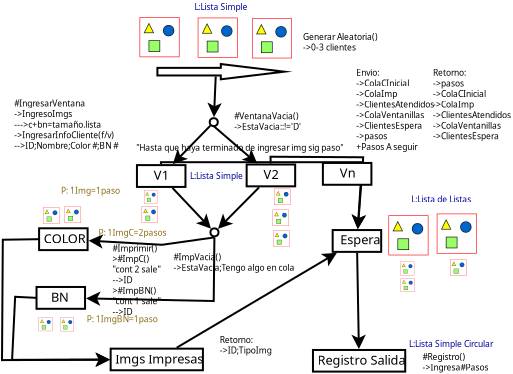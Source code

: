 <?xml version="1.0" encoding="UTF-8"?>
<dia:diagram xmlns:dia="http://www.lysator.liu.se/~alla/dia/">
  <dia:layer name="Fondo" visible="true" active="true">
    <dia:object type="Standard - Image" version="0" id="O0">
      <dia:attribute name="obj_pos">
        <dia:point val="2.736,3.791"/>
      </dia:attribute>
      <dia:attribute name="obj_bb">
        <dia:rectangle val="2.686,3.741;4.786,5.841"/>
      </dia:attribute>
      <dia:attribute name="elem_corner">
        <dia:point val="2.736,3.791"/>
      </dia:attribute>
      <dia:attribute name="elem_width">
        <dia:real val="2"/>
      </dia:attribute>
      <dia:attribute name="elem_height">
        <dia:real val="2"/>
      </dia:attribute>
      <dia:attribute name="draw_border">
        <dia:boolean val="false"/>
      </dia:attribute>
      <dia:attribute name="keep_aspect">
        <dia:boolean val="false"/>
      </dia:attribute>
      <dia:attribute name="file">
        <dia:string>#persona.png#</dia:string>
      </dia:attribute>
    </dia:object>
    <dia:group>
      <dia:object type="Standard - Box" version="0" id="O1">
        <dia:attribute name="obj_pos">
          <dia:point val="2.606,11.187"/>
        </dia:attribute>
        <dia:attribute name="obj_bb">
          <dia:rectangle val="2.556,11.137;5.083,12.328"/>
        </dia:attribute>
        <dia:attribute name="elem_corner">
          <dia:point val="2.606,11.187"/>
        </dia:attribute>
        <dia:attribute name="elem_width">
          <dia:real val="2.426"/>
        </dia:attribute>
        <dia:attribute name="elem_height">
          <dia:real val="1.091"/>
        </dia:attribute>
        <dia:attribute name="show_background">
          <dia:boolean val="true"/>
        </dia:attribute>
      </dia:object>
      <dia:object type="Standard - Text" version="1" id="O2">
        <dia:attribute name="obj_pos">
          <dia:point val="3.451,11.917"/>
        </dia:attribute>
        <dia:attribute name="obj_bb">
          <dia:rectangle val="3.451,11.277;4.184,12.049"/>
        </dia:attribute>
        <dia:attribute name="text">
          <dia:composite type="text">
            <dia:attribute name="string">
              <dia:string>#V1#</dia:string>
            </dia:attribute>
            <dia:attribute name="font">
              <dia:font family="sans" style="0" name="Helvetica"/>
            </dia:attribute>
            <dia:attribute name="height">
              <dia:real val="0.8"/>
            </dia:attribute>
            <dia:attribute name="pos">
              <dia:point val="3.451,11.917"/>
            </dia:attribute>
            <dia:attribute name="color">
              <dia:color val="#000000"/>
            </dia:attribute>
            <dia:attribute name="alignment">
              <dia:enum val="0"/>
            </dia:attribute>
          </dia:composite>
        </dia:attribute>
        <dia:attribute name="valign">
          <dia:enum val="3"/>
        </dia:attribute>
      </dia:object>
    </dia:group>
    <dia:group>
      <dia:object type="Standard - Box" version="0" id="O3">
        <dia:attribute name="obj_pos">
          <dia:point val="8.091,11.157"/>
        </dia:attribute>
        <dia:attribute name="obj_bb">
          <dia:rectangle val="8.041,11.107;10.567,12.297"/>
        </dia:attribute>
        <dia:attribute name="elem_corner">
          <dia:point val="8.091,11.157"/>
        </dia:attribute>
        <dia:attribute name="elem_width">
          <dia:real val="2.426"/>
        </dia:attribute>
        <dia:attribute name="elem_height">
          <dia:real val="1.091"/>
        </dia:attribute>
        <dia:attribute name="show_background">
          <dia:boolean val="true"/>
        </dia:attribute>
      </dia:object>
      <dia:object type="Standard - Text" version="1" id="O4">
        <dia:attribute name="obj_pos">
          <dia:point val="8.936,11.886"/>
        </dia:attribute>
        <dia:attribute name="obj_bb">
          <dia:rectangle val="8.936,11.246;9.669,12.019"/>
        </dia:attribute>
        <dia:attribute name="text">
          <dia:composite type="text">
            <dia:attribute name="string">
              <dia:string>#V2#</dia:string>
            </dia:attribute>
            <dia:attribute name="font">
              <dia:font family="sans" style="0" name="Helvetica"/>
            </dia:attribute>
            <dia:attribute name="height">
              <dia:real val="0.8"/>
            </dia:attribute>
            <dia:attribute name="pos">
              <dia:point val="8.936,11.886"/>
            </dia:attribute>
            <dia:attribute name="color">
              <dia:color val="#000000"/>
            </dia:attribute>
            <dia:attribute name="alignment">
              <dia:enum val="0"/>
            </dia:attribute>
          </dia:composite>
        </dia:attribute>
        <dia:attribute name="valign">
          <dia:enum val="3"/>
        </dia:attribute>
      </dia:object>
    </dia:group>
    <dia:object type="Geometric - Perfect Circle" version="1" id="O5">
      <dia:attribute name="obj_pos">
        <dia:point val="6.245,8.838"/>
      </dia:attribute>
      <dia:attribute name="obj_bb">
        <dia:rectangle val="6.195,8.788;6.697,9.29"/>
      </dia:attribute>
      <dia:attribute name="meta">
        <dia:composite type="dict"/>
      </dia:attribute>
      <dia:attribute name="elem_corner">
        <dia:point val="6.245,8.838"/>
      </dia:attribute>
      <dia:attribute name="elem_width">
        <dia:real val="0.402"/>
      </dia:attribute>
      <dia:attribute name="elem_height">
        <dia:real val="0.402"/>
      </dia:attribute>
      <dia:attribute name="line_width">
        <dia:real val="0.1"/>
      </dia:attribute>
      <dia:attribute name="line_colour">
        <dia:color val="#000000"/>
      </dia:attribute>
      <dia:attribute name="fill_colour">
        <dia:color val="#ffffff"/>
      </dia:attribute>
      <dia:attribute name="show_background">
        <dia:boolean val="true"/>
      </dia:attribute>
      <dia:attribute name="line_style">
        <dia:enum val="0"/>
        <dia:real val="1"/>
      </dia:attribute>
      <dia:attribute name="flip_horizontal">
        <dia:boolean val="false"/>
      </dia:attribute>
      <dia:attribute name="flip_vertical">
        <dia:boolean val="false"/>
      </dia:attribute>
      <dia:attribute name="subscale">
        <dia:real val="1"/>
      </dia:attribute>
    </dia:object>
    <dia:object type="Standard - Image" version="0" id="O6">
      <dia:attribute name="obj_pos">
        <dia:point val="5.646,3.813"/>
      </dia:attribute>
      <dia:attribute name="obj_bb">
        <dia:rectangle val="5.596,3.763;7.696,5.863"/>
      </dia:attribute>
      <dia:attribute name="elem_corner">
        <dia:point val="5.646,3.813"/>
      </dia:attribute>
      <dia:attribute name="elem_width">
        <dia:real val="2"/>
      </dia:attribute>
      <dia:attribute name="elem_height">
        <dia:real val="2"/>
      </dia:attribute>
      <dia:attribute name="draw_border">
        <dia:boolean val="false"/>
      </dia:attribute>
      <dia:attribute name="keep_aspect">
        <dia:boolean val="false"/>
      </dia:attribute>
      <dia:attribute name="file">
        <dia:string>#persona.png#</dia:string>
      </dia:attribute>
    </dia:object>
    <dia:object type="Standard - Image" version="0" id="O7">
      <dia:attribute name="obj_pos">
        <dia:point val="8.357,3.849"/>
      </dia:attribute>
      <dia:attribute name="obj_bb">
        <dia:rectangle val="8.307,3.799;10.407,5.899"/>
      </dia:attribute>
      <dia:attribute name="elem_corner">
        <dia:point val="8.357,3.849"/>
      </dia:attribute>
      <dia:attribute name="elem_width">
        <dia:real val="2"/>
      </dia:attribute>
      <dia:attribute name="elem_height">
        <dia:real val="2"/>
      </dia:attribute>
      <dia:attribute name="draw_border">
        <dia:boolean val="false"/>
      </dia:attribute>
      <dia:attribute name="keep_aspect">
        <dia:boolean val="false"/>
      </dia:attribute>
      <dia:attribute name="file">
        <dia:string>#persona.png#</dia:string>
      </dia:attribute>
    </dia:object>
    <dia:object type="Geometric - Right Arrow" version="1" id="O8">
      <dia:attribute name="obj_pos">
        <dia:point val="3.629,6.134"/>
      </dia:attribute>
      <dia:attribute name="obj_bb">
        <dia:rectangle val="3.579,6.077;10.385,6.953"/>
      </dia:attribute>
      <dia:attribute name="meta">
        <dia:composite type="dict"/>
      </dia:attribute>
      <dia:attribute name="elem_corner">
        <dia:point val="3.629,6.134"/>
      </dia:attribute>
      <dia:attribute name="elem_width">
        <dia:real val="6.339"/>
      </dia:attribute>
      <dia:attribute name="elem_height">
        <dia:real val="0.763"/>
      </dia:attribute>
      <dia:attribute name="line_width">
        <dia:real val="0.1"/>
      </dia:attribute>
      <dia:attribute name="line_colour">
        <dia:color val="#000000"/>
      </dia:attribute>
      <dia:attribute name="fill_colour">
        <dia:color val="#ffffff"/>
      </dia:attribute>
      <dia:attribute name="show_background">
        <dia:boolean val="true"/>
      </dia:attribute>
      <dia:attribute name="line_style">
        <dia:enum val="0"/>
        <dia:real val="1"/>
      </dia:attribute>
      <dia:attribute name="flip_horizontal">
        <dia:boolean val="false"/>
      </dia:attribute>
      <dia:attribute name="flip_vertical">
        <dia:boolean val="false"/>
      </dia:attribute>
      <dia:attribute name="subscale">
        <dia:real val="1"/>
      </dia:attribute>
    </dia:object>
    <dia:object type="Standard - Line" version="0" id="O9">
      <dia:attribute name="obj_pos">
        <dia:point val="6.544,6.754"/>
      </dia:attribute>
      <dia:attribute name="obj_bb">
        <dia:rectangle val="6.121,6.702;6.844,8.902"/>
      </dia:attribute>
      <dia:attribute name="conn_endpoints">
        <dia:point val="6.544,6.754"/>
        <dia:point val="6.457,8.79"/>
      </dia:attribute>
      <dia:attribute name="numcp">
        <dia:int val="1"/>
      </dia:attribute>
      <dia:attribute name="end_arrow">
        <dia:enum val="22"/>
      </dia:attribute>
      <dia:attribute name="end_arrow_length">
        <dia:real val="0.5"/>
      </dia:attribute>
      <dia:attribute name="end_arrow_width">
        <dia:real val="0.5"/>
      </dia:attribute>
      <dia:connections>
        <dia:connection handle="0" to="O8" connection="26"/>
        <dia:connection handle="1" to="O5" connection="8"/>
      </dia:connections>
    </dia:object>
    <dia:object type="Standard - Line" version="0" id="O10">
      <dia:attribute name="obj_pos">
        <dia:point val="6.271,9.219"/>
      </dia:attribute>
      <dia:attribute name="obj_bb">
        <dia:rectangle val="4.322,9.148;6.342,11.218"/>
      </dia:attribute>
      <dia:attribute name="conn_endpoints">
        <dia:point val="6.271,9.219"/>
        <dia:point val="4.4,11.138"/>
      </dia:attribute>
      <dia:attribute name="numcp">
        <dia:int val="1"/>
      </dia:attribute>
      <dia:attribute name="end_arrow">
        <dia:enum val="22"/>
      </dia:attribute>
      <dia:attribute name="end_arrow_length">
        <dia:real val="0.5"/>
      </dia:attribute>
      <dia:attribute name="end_arrow_width">
        <dia:real val="0.5"/>
      </dia:attribute>
      <dia:connections>
        <dia:connection handle="0" to="O5" connection="8"/>
        <dia:connection handle="1" to="O1" connection="8"/>
      </dia:connections>
    </dia:object>
    <dia:object type="Standard - Line" version="0" id="O11">
      <dia:attribute name="obj_pos">
        <dia:point val="6.446,9.24"/>
      </dia:attribute>
      <dia:attribute name="obj_bb">
        <dia:rectangle val="6.375,9.17;8.708,11.188"/>
      </dia:attribute>
      <dia:attribute name="conn_endpoints">
        <dia:point val="6.446,9.24"/>
        <dia:point val="8.623,11.116"/>
      </dia:attribute>
      <dia:attribute name="numcp">
        <dia:int val="1"/>
      </dia:attribute>
      <dia:attribute name="end_arrow">
        <dia:enum val="22"/>
      </dia:attribute>
      <dia:attribute name="end_arrow_length">
        <dia:real val="0.5"/>
      </dia:attribute>
      <dia:attribute name="end_arrow_width">
        <dia:real val="0.5"/>
      </dia:attribute>
      <dia:connections>
        <dia:connection handle="0" to="O5" connection="0"/>
        <dia:connection handle="1" to="O3" connection="8"/>
      </dia:connections>
    </dia:object>
    <dia:object type="Geometric - Perfect Circle" version="1" id="O12">
      <dia:attribute name="obj_pos">
        <dia:point val="6.281,14.349"/>
      </dia:attribute>
      <dia:attribute name="obj_bb">
        <dia:rectangle val="6.231,14.299;6.733,14.801"/>
      </dia:attribute>
      <dia:attribute name="meta">
        <dia:composite type="dict"/>
      </dia:attribute>
      <dia:attribute name="elem_corner">
        <dia:point val="6.281,14.349"/>
      </dia:attribute>
      <dia:attribute name="elem_width">
        <dia:real val="0.402"/>
      </dia:attribute>
      <dia:attribute name="elem_height">
        <dia:real val="0.402"/>
      </dia:attribute>
      <dia:attribute name="line_width">
        <dia:real val="0.1"/>
      </dia:attribute>
      <dia:attribute name="line_colour">
        <dia:color val="#000000"/>
      </dia:attribute>
      <dia:attribute name="fill_colour">
        <dia:color val="#ffffff"/>
      </dia:attribute>
      <dia:attribute name="show_background">
        <dia:boolean val="true"/>
      </dia:attribute>
      <dia:attribute name="line_style">
        <dia:enum val="0"/>
        <dia:real val="1"/>
      </dia:attribute>
      <dia:attribute name="flip_horizontal">
        <dia:boolean val="false"/>
      </dia:attribute>
      <dia:attribute name="flip_vertical">
        <dia:boolean val="false"/>
      </dia:attribute>
      <dia:attribute name="subscale">
        <dia:real val="1"/>
      </dia:attribute>
    </dia:object>
    <dia:object type="Standard - Line" version="0" id="O13">
      <dia:attribute name="obj_pos">
        <dia:point val="4.382,12.328"/>
      </dia:attribute>
      <dia:attribute name="obj_bb">
        <dia:rectangle val="4.311,12.257;6.386,14.449"/>
      </dia:attribute>
      <dia:attribute name="conn_endpoints">
        <dia:point val="4.382,12.328"/>
        <dia:point val="6.31,14.367"/>
      </dia:attribute>
      <dia:attribute name="numcp">
        <dia:int val="1"/>
      </dia:attribute>
      <dia:attribute name="end_arrow">
        <dia:enum val="22"/>
      </dia:attribute>
      <dia:attribute name="end_arrow_length">
        <dia:real val="0.5"/>
      </dia:attribute>
      <dia:attribute name="end_arrow_width">
        <dia:real val="0.5"/>
      </dia:attribute>
      <dia:connections>
        <dia:connection handle="0" to="O1" connection="8"/>
        <dia:connection handle="1" to="O12" connection="8"/>
      </dia:connections>
    </dia:object>
    <dia:object type="Standard - Line" version="0" id="O14">
      <dia:attribute name="obj_pos">
        <dia:point val="8.714,12.298"/>
      </dia:attribute>
      <dia:attribute name="obj_bb">
        <dia:rectangle val="6.58,12.227;8.785,14.451"/>
      </dia:attribute>
      <dia:attribute name="conn_endpoints">
        <dia:point val="8.714,12.298"/>
        <dia:point val="6.659,14.371"/>
      </dia:attribute>
      <dia:attribute name="numcp">
        <dia:int val="1"/>
      </dia:attribute>
      <dia:attribute name="end_arrow">
        <dia:enum val="22"/>
      </dia:attribute>
      <dia:attribute name="end_arrow_length">
        <dia:real val="0.5"/>
      </dia:attribute>
      <dia:attribute name="end_arrow_width">
        <dia:real val="0.5"/>
      </dia:attribute>
      <dia:connections>
        <dia:connection handle="0" to="O3" connection="8"/>
        <dia:connection handle="1" to="O12" connection="8"/>
      </dia:connections>
    </dia:object>
    <dia:object type="Standard - PolyLine" version="0" id="O15">
      <dia:attribute name="obj_pos">
        <dia:point val="6.464,14.803"/>
      </dia:attribute>
      <dia:attribute name="obj_bb">
        <dia:rectangle val="-1.185,14.565;6.52,15.287"/>
      </dia:attribute>
      <dia:attribute name="poly_points">
        <dia:point val="6.464,14.803"/>
        <dia:point val="3.86,15.171"/>
        <dia:point val="-1.074,14.891"/>
      </dia:attribute>
      <dia:attribute name="end_arrow">
        <dia:enum val="22"/>
      </dia:attribute>
      <dia:attribute name="end_arrow_length">
        <dia:real val="0.5"/>
      </dia:attribute>
      <dia:attribute name="end_arrow_width">
        <dia:real val="0.5"/>
      </dia:attribute>
      <dia:connections>
        <dia:connection handle="2" to="O56" connection="8"/>
      </dia:connections>
    </dia:object>
    <dia:object type="Standard - PolyLine" version="0" id="O16">
      <dia:attribute name="obj_pos">
        <dia:point val="6.482,14.55"/>
      </dia:attribute>
      <dia:attribute name="obj_bb">
        <dia:rectangle val="-1.313,14.749;6.53,18.199"/>
      </dia:attribute>
      <dia:attribute name="poly_points">
        <dia:point val="6.482,14.55"/>
        <dia:point val="6.444,17.983"/>
        <dia:point val="-1.201,17.825"/>
      </dia:attribute>
      <dia:attribute name="end_arrow">
        <dia:enum val="22"/>
      </dia:attribute>
      <dia:attribute name="end_arrow_length">
        <dia:real val="0.5"/>
      </dia:attribute>
      <dia:attribute name="end_arrow_width">
        <dia:real val="0.5"/>
      </dia:attribute>
      <dia:connections>
        <dia:connection handle="0" to="O12" connection="8"/>
        <dia:connection handle="2" to="O60" connection="8"/>
      </dia:connections>
    </dia:object>
    <dia:group>
      <dia:object type="Standard - Box" version="0" id="O17">
        <dia:attribute name="obj_pos">
          <dia:point val="1.291,20.364"/>
        </dia:attribute>
        <dia:attribute name="obj_bb">
          <dia:rectangle val="1.241,20.314;5.954,21.496"/>
        </dia:attribute>
        <dia:attribute name="elem_corner">
          <dia:point val="1.291,20.364"/>
        </dia:attribute>
        <dia:attribute name="elem_width">
          <dia:real val="4.613"/>
        </dia:attribute>
        <dia:attribute name="elem_height">
          <dia:real val="1.081"/>
        </dia:attribute>
        <dia:attribute name="show_background">
          <dia:boolean val="true"/>
        </dia:attribute>
      </dia:object>
      <dia:object type="Standard - Text" version="1" id="O18">
        <dia:attribute name="obj_pos">
          <dia:point val="1.523,21.107"/>
        </dia:attribute>
        <dia:attribute name="obj_bb">
          <dia:rectangle val="1.523,20.467;5.745,21.24"/>
        </dia:attribute>
        <dia:attribute name="text">
          <dia:composite type="text">
            <dia:attribute name="string">
              <dia:string>#Imgs Impresas#</dia:string>
            </dia:attribute>
            <dia:attribute name="font">
              <dia:font family="sans" style="0" name="Helvetica"/>
            </dia:attribute>
            <dia:attribute name="height">
              <dia:real val="0.8"/>
            </dia:attribute>
            <dia:attribute name="pos">
              <dia:point val="1.523,21.107"/>
            </dia:attribute>
            <dia:attribute name="color">
              <dia:color val="#000000"/>
            </dia:attribute>
            <dia:attribute name="alignment">
              <dia:enum val="0"/>
            </dia:attribute>
          </dia:composite>
        </dia:attribute>
        <dia:attribute name="valign">
          <dia:enum val="3"/>
        </dia:attribute>
      </dia:object>
    </dia:group>
    <dia:object type="Standard - PolyLine" version="0" id="O19">
      <dia:attribute name="obj_pos">
        <dia:point val="-2.287,14.891"/>
      </dia:attribute>
      <dia:attribute name="obj_bb">
        <dia:rectangle val="-4.192,14.84;3.71,21.269"/>
      </dia:attribute>
      <dia:attribute name="poly_points">
        <dia:point val="-2.287,14.891"/>
        <dia:point val="-4.101,14.918"/>
        <dia:point val="-4.141,20.937"/>
        <dia:point val="3.598,20.905"/>
      </dia:attribute>
      <dia:attribute name="end_arrow">
        <dia:enum val="22"/>
      </dia:attribute>
      <dia:attribute name="end_arrow_length">
        <dia:real val="0.5"/>
      </dia:attribute>
      <dia:attribute name="end_arrow_width">
        <dia:real val="0.5"/>
      </dia:attribute>
      <dia:connections>
        <dia:connection handle="0" to="O56" connection="3"/>
        <dia:connection handle="3" to="O17" connection="8"/>
      </dia:connections>
    </dia:object>
    <dia:object type="Standard - PolyLine" version="0" id="O20">
      <dia:attribute name="obj_pos">
        <dia:point val="-2.415,17.825"/>
      </dia:attribute>
      <dia:attribute name="obj_bb">
        <dia:rectangle val="-3.689,17.722;3.71,21.268"/>
      </dia:attribute>
      <dia:attribute name="poly_points">
        <dia:point val="-2.415,17.825"/>
        <dia:point val="-3.484,17.771"/>
        <dia:point val="-3.637,20.924"/>
        <dia:point val="3.598,20.905"/>
      </dia:attribute>
      <dia:attribute name="end_arrow">
        <dia:enum val="22"/>
      </dia:attribute>
      <dia:attribute name="end_arrow_length">
        <dia:real val="0.5"/>
      </dia:attribute>
      <dia:attribute name="end_arrow_width">
        <dia:real val="0.5"/>
      </dia:attribute>
      <dia:connections>
        <dia:connection handle="0" to="O60" connection="3"/>
        <dia:connection handle="3" to="O17" connection="8"/>
      </dia:connections>
    </dia:object>
    <dia:group>
      <dia:object type="Standard - Box" version="0" id="O21">
        <dia:attribute name="obj_pos">
          <dia:point val="12.392,14.434"/>
        </dia:attribute>
        <dia:attribute name="obj_bb">
          <dia:rectangle val="12.342,14.384;14.868,15.575"/>
        </dia:attribute>
        <dia:attribute name="elem_corner">
          <dia:point val="12.392,14.434"/>
        </dia:attribute>
        <dia:attribute name="elem_width">
          <dia:real val="2.426"/>
        </dia:attribute>
        <dia:attribute name="elem_height">
          <dia:real val="1.091"/>
        </dia:attribute>
        <dia:attribute name="show_background">
          <dia:boolean val="true"/>
        </dia:attribute>
      </dia:object>
      <dia:object type="Standard - Text" version="1" id="O22">
        <dia:attribute name="obj_pos">
          <dia:point val="12.775,15.144"/>
        </dia:attribute>
        <dia:attribute name="obj_bb">
          <dia:rectangle val="12.775,14.504;14.677,15.277"/>
        </dia:attribute>
        <dia:attribute name="text">
          <dia:composite type="text">
            <dia:attribute name="string">
              <dia:string>#Espera#</dia:string>
            </dia:attribute>
            <dia:attribute name="font">
              <dia:font family="sans" style="0" name="Helvetica"/>
            </dia:attribute>
            <dia:attribute name="height">
              <dia:real val="0.8"/>
            </dia:attribute>
            <dia:attribute name="pos">
              <dia:point val="12.775,15.144"/>
            </dia:attribute>
            <dia:attribute name="color">
              <dia:color val="#000000"/>
            </dia:attribute>
            <dia:attribute name="alignment">
              <dia:enum val="0"/>
            </dia:attribute>
          </dia:composite>
        </dia:attribute>
        <dia:attribute name="valign">
          <dia:enum val="3"/>
        </dia:attribute>
      </dia:object>
    </dia:group>
    <dia:object type="Standard - PolyLine" version="0" id="O23">
      <dia:attribute name="obj_pos">
        <dia:point val="3.819,11.733"/>
      </dia:attribute>
      <dia:attribute name="obj_bb">
        <dia:rectangle val="3.755,10.991;14.007,15.091"/>
      </dia:attribute>
      <dia:attribute name="poly_points">
        <dia:point val="3.819,11.733"/>
        <dia:point val="3.805,11.041"/>
        <dia:point val="13.865,11.041"/>
        <dia:point val="13.605,14.98"/>
      </dia:attribute>
      <dia:attribute name="end_arrow">
        <dia:enum val="22"/>
      </dia:attribute>
      <dia:attribute name="end_arrow_length">
        <dia:real val="0.5"/>
      </dia:attribute>
      <dia:attribute name="end_arrow_width">
        <dia:real val="0.5"/>
      </dia:attribute>
      <dia:connections>
        <dia:connection handle="0" to="O1" connection="8"/>
        <dia:connection handle="3" to="O21" connection="8"/>
      </dia:connections>
    </dia:object>
    <dia:object type="Standard - PolyLine" version="0" id="O24">
      <dia:attribute name="obj_pos">
        <dia:point val="9.304,11.702"/>
      </dia:attribute>
      <dia:attribute name="obj_bb">
        <dia:rectangle val="9.235,10.718;14.012,15.091"/>
      </dia:attribute>
      <dia:attribute name="poly_points">
        <dia:point val="9.304,11.702"/>
        <dia:point val="9.285,10.768"/>
        <dia:point val="13.919,10.795"/>
        <dia:point val="13.605,14.98"/>
      </dia:attribute>
      <dia:attribute name="end_arrow">
        <dia:enum val="22"/>
      </dia:attribute>
      <dia:attribute name="end_arrow_length">
        <dia:real val="0.5"/>
      </dia:attribute>
      <dia:attribute name="end_arrow_width">
        <dia:real val="0.5"/>
      </dia:attribute>
      <dia:connections>
        <dia:connection handle="0" to="O3" connection="8"/>
        <dia:connection handle="3" to="O21" connection="8"/>
      </dia:connections>
    </dia:object>
    <dia:group>
      <dia:object type="Standard - Box" version="0" id="O25">
        <dia:attribute name="obj_pos">
          <dia:point val="11.407,20.43"/>
        </dia:attribute>
        <dia:attribute name="obj_bb">
          <dia:rectangle val="11.357,20.38;16.07,21.561"/>
        </dia:attribute>
        <dia:attribute name="elem_corner">
          <dia:point val="11.407,20.43"/>
        </dia:attribute>
        <dia:attribute name="elem_width">
          <dia:real val="4.613"/>
        </dia:attribute>
        <dia:attribute name="elem_height">
          <dia:real val="1.081"/>
        </dia:attribute>
        <dia:attribute name="show_background">
          <dia:boolean val="true"/>
        </dia:attribute>
      </dia:object>
      <dia:object type="Standard - Text" version="1" id="O26">
        <dia:attribute name="obj_pos">
          <dia:point val="11.639,21.173"/>
        </dia:attribute>
        <dia:attribute name="obj_bb">
          <dia:rectangle val="11.639,20.533;15.831,21.305"/>
        </dia:attribute>
        <dia:attribute name="text">
          <dia:composite type="text">
            <dia:attribute name="string">
              <dia:string>#Registro Salida#</dia:string>
            </dia:attribute>
            <dia:attribute name="font">
              <dia:font family="sans" style="0" name="Helvetica"/>
            </dia:attribute>
            <dia:attribute name="height">
              <dia:real val="0.8"/>
            </dia:attribute>
            <dia:attribute name="pos">
              <dia:point val="11.639,21.173"/>
            </dia:attribute>
            <dia:attribute name="color">
              <dia:color val="#000000"/>
            </dia:attribute>
            <dia:attribute name="alignment">
              <dia:enum val="0"/>
            </dia:attribute>
          </dia:composite>
        </dia:attribute>
        <dia:attribute name="valign">
          <dia:enum val="3"/>
        </dia:attribute>
      </dia:object>
    </dia:group>
    <dia:object type="Standard - Line" version="0" id="O27">
      <dia:attribute name="obj_pos">
        <dia:point val="13.616,15.574"/>
      </dia:attribute>
      <dia:attribute name="obj_bb">
        <dia:rectangle val="13.33,15.523;14.053,20.494"/>
      </dia:attribute>
      <dia:attribute name="conn_endpoints">
        <dia:point val="13.616,15.574"/>
        <dia:point val="13.703,20.383"/>
      </dia:attribute>
      <dia:attribute name="numcp">
        <dia:int val="1"/>
      </dia:attribute>
      <dia:attribute name="end_arrow">
        <dia:enum val="22"/>
      </dia:attribute>
      <dia:attribute name="end_arrow_length">
        <dia:real val="0.5"/>
      </dia:attribute>
      <dia:attribute name="end_arrow_width">
        <dia:real val="0.5"/>
      </dia:attribute>
      <dia:connections>
        <dia:connection handle="0" to="O21" connection="8"/>
        <dia:connection handle="1" to="O25" connection="8"/>
      </dia:connections>
    </dia:object>
    <dia:object type="Standard - Text" version="1" id="O28">
      <dia:attribute name="obj_pos">
        <dia:point val="7.465,8.888"/>
      </dia:attribute>
      <dia:attribute name="obj_bb">
        <dia:rectangle val="7.465,8.465;10.92,9.504"/>
      </dia:attribute>
      <dia:attribute name="text">
        <dia:composite type="text">
          <dia:attribute name="string">
            <dia:string>##VentanaVacia()
-&gt;EstaVacia::!='D'#</dia:string>
          </dia:attribute>
          <dia:attribute name="font">
            <dia:font family="sans" style="0" name="Helvetica"/>
          </dia:attribute>
          <dia:attribute name="height">
            <dia:real val="0.529"/>
          </dia:attribute>
          <dia:attribute name="pos">
            <dia:point val="7.465,8.888"/>
          </dia:attribute>
          <dia:attribute name="color">
            <dia:color val="#000000"/>
          </dia:attribute>
          <dia:attribute name="alignment">
            <dia:enum val="0"/>
          </dia:attribute>
        </dia:composite>
      </dia:attribute>
      <dia:attribute name="valign">
        <dia:enum val="3"/>
      </dia:attribute>
    </dia:object>
    <dia:object type="Standard - Text" version="1" id="O29">
      <dia:attribute name="obj_pos">
        <dia:point val="-3.529,8.255"/>
      </dia:attribute>
      <dia:attribute name="obj_bb">
        <dia:rectangle val="-3.529,7.832;1.828,10.459"/>
      </dia:attribute>
      <dia:attribute name="text">
        <dia:composite type="text">
          <dia:attribute name="string">
            <dia:string>##IngresarVentana
-&gt;IngresoImgs
---&gt;c+bn=tamaño.lista
-&gt;IngresarInfoCliente(f/v)
--&gt;ID;Nombre;Color #;BN ##</dia:string>
          </dia:attribute>
          <dia:attribute name="font">
            <dia:font family="sans" style="0" name="Helvetica"/>
          </dia:attribute>
          <dia:attribute name="height">
            <dia:real val="0.529"/>
          </dia:attribute>
          <dia:attribute name="pos">
            <dia:point val="-3.529,8.255"/>
          </dia:attribute>
          <dia:attribute name="color">
            <dia:color val="#000000"/>
          </dia:attribute>
          <dia:attribute name="alignment">
            <dia:enum val="0"/>
          </dia:attribute>
        </dia:composite>
      </dia:attribute>
      <dia:attribute name="valign">
        <dia:enum val="3"/>
      </dia:attribute>
    </dia:object>
    <dia:object type="Standard - Text" version="1" id="O30">
      <dia:attribute name="obj_pos">
        <dia:point val="-1.186,12.613"/>
      </dia:attribute>
      <dia:attribute name="obj_bb">
        <dia:rectangle val="-1.186,12.19;1.714,12.7"/>
      </dia:attribute>
      <dia:attribute name="text">
        <dia:composite type="text">
          <dia:attribute name="string">
            <dia:string>#P: 1Img=1paso#</dia:string>
          </dia:attribute>
          <dia:attribute name="font">
            <dia:font family="sans" style="0" name="Helvetica"/>
          </dia:attribute>
          <dia:attribute name="height">
            <dia:real val="0.529"/>
          </dia:attribute>
          <dia:attribute name="pos">
            <dia:point val="-1.186,12.613"/>
          </dia:attribute>
          <dia:attribute name="color">
            <dia:color val="#8b6914"/>
          </dia:attribute>
          <dia:attribute name="alignment">
            <dia:enum val="0"/>
          </dia:attribute>
        </dia:composite>
      </dia:attribute>
      <dia:attribute name="valign">
        <dia:enum val="3"/>
      </dia:attribute>
    </dia:object>
    <dia:object type="Standard - Text" version="1" id="O31">
      <dia:attribute name="obj_pos">
        <dia:point val="1.383,15.504"/>
      </dia:attribute>
      <dia:attribute name="obj_bb">
        <dia:rectangle val="1.383,15.081;3.75,18.766"/>
      </dia:attribute>
      <dia:attribute name="text">
        <dia:composite type="text">
          <dia:attribute name="string">
            <dia:string>##Imprimir()
&gt;#ImpC()
"cont 2 sale"
--&gt;ID
&gt;#ImpBN()
"cont 1 sale"
--&gt;ID#</dia:string>
          </dia:attribute>
          <dia:attribute name="font">
            <dia:font family="sans" style="0" name="Helvetica"/>
          </dia:attribute>
          <dia:attribute name="height">
            <dia:real val="0.529"/>
          </dia:attribute>
          <dia:attribute name="pos">
            <dia:point val="1.383,15.504"/>
          </dia:attribute>
          <dia:attribute name="color">
            <dia:color val="#000000"/>
          </dia:attribute>
          <dia:attribute name="alignment">
            <dia:enum val="0"/>
          </dia:attribute>
        </dia:composite>
      </dia:attribute>
      <dia:attribute name="valign">
        <dia:enum val="3"/>
      </dia:attribute>
    </dia:object>
    <dia:object type="Standard - Text" version="1" id="O32">
      <dia:attribute name="obj_pos">
        <dia:point val="0.679,14.722"/>
      </dia:attribute>
      <dia:attribute name="obj_bb">
        <dia:rectangle val="0.679,14.299;4.019,14.809"/>
      </dia:attribute>
      <dia:attribute name="text">
        <dia:composite type="text">
          <dia:attribute name="string">
            <dia:string>#P: 1ImgC=2pasos#</dia:string>
          </dia:attribute>
          <dia:attribute name="font">
            <dia:font family="sans" style="0" name="Helvetica"/>
          </dia:attribute>
          <dia:attribute name="height">
            <dia:real val="0.529"/>
          </dia:attribute>
          <dia:attribute name="pos">
            <dia:point val="0.679,14.722"/>
          </dia:attribute>
          <dia:attribute name="color">
            <dia:color val="#8b6914"/>
          </dia:attribute>
          <dia:attribute name="alignment">
            <dia:enum val="0"/>
          </dia:attribute>
        </dia:composite>
      </dia:attribute>
      <dia:attribute name="valign">
        <dia:enum val="3"/>
      </dia:attribute>
    </dia:object>
    <dia:object type="Standard - Text" version="1" id="O33">
      <dia:attribute name="obj_pos">
        <dia:point val="0.101,19.044"/>
      </dia:attribute>
      <dia:attribute name="obj_bb">
        <dia:rectangle val="0.101,18.622;3.533,19.131"/>
      </dia:attribute>
      <dia:attribute name="text">
        <dia:composite type="text">
          <dia:attribute name="string">
            <dia:string>#P: 1ImgBN=1paso#</dia:string>
          </dia:attribute>
          <dia:attribute name="font">
            <dia:font family="sans" style="0" name="Helvetica"/>
          </dia:attribute>
          <dia:attribute name="height">
            <dia:real val="0.529"/>
          </dia:attribute>
          <dia:attribute name="pos">
            <dia:point val="0.101,19.044"/>
          </dia:attribute>
          <dia:attribute name="color">
            <dia:color val="#8b6914"/>
          </dia:attribute>
          <dia:attribute name="alignment">
            <dia:enum val="0"/>
          </dia:attribute>
        </dia:composite>
      </dia:attribute>
      <dia:attribute name="valign">
        <dia:enum val="3"/>
      </dia:attribute>
    </dia:object>
    <dia:object type="Standard - Text" version="1" id="O34">
      <dia:attribute name="obj_pos">
        <dia:point val="10.909,4.926"/>
      </dia:attribute>
      <dia:attribute name="obj_bb">
        <dia:rectangle val="10.909,4.503;14.496,6.072"/>
      </dia:attribute>
      <dia:attribute name="text">
        <dia:composite type="text">
          <dia:attribute name="string">
            <dia:string>#Generar Aleatoria()
-&gt;0-3 clientes
#</dia:string>
          </dia:attribute>
          <dia:attribute name="font">
            <dia:font family="sans" style="0" name="Helvetica"/>
          </dia:attribute>
          <dia:attribute name="height">
            <dia:real val="0.529"/>
          </dia:attribute>
          <dia:attribute name="pos">
            <dia:point val="10.909,4.926"/>
          </dia:attribute>
          <dia:attribute name="color">
            <dia:color val="#000000"/>
          </dia:attribute>
          <dia:attribute name="alignment">
            <dia:enum val="0"/>
          </dia:attribute>
        </dia:composite>
      </dia:attribute>
      <dia:attribute name="valign">
        <dia:enum val="3"/>
      </dia:attribute>
    </dia:object>
    <dia:group>
      <dia:object type="Standard - Box" version="0" id="O35">
        <dia:attribute name="obj_pos">
          <dia:point val="11.903,11.079"/>
        </dia:attribute>
        <dia:attribute name="obj_bb">
          <dia:rectangle val="11.853,11.029;14.379,12.219"/>
        </dia:attribute>
        <dia:attribute name="elem_corner">
          <dia:point val="11.903,11.079"/>
        </dia:attribute>
        <dia:attribute name="elem_width">
          <dia:real val="2.426"/>
        </dia:attribute>
        <dia:attribute name="elem_height">
          <dia:real val="1.091"/>
        </dia:attribute>
        <dia:attribute name="show_background">
          <dia:boolean val="true"/>
        </dia:attribute>
      </dia:object>
      <dia:object type="Standard - Text" version="1" id="O36">
        <dia:attribute name="obj_pos">
          <dia:point val="12.748,11.808"/>
        </dia:attribute>
        <dia:attribute name="obj_bb">
          <dia:rectangle val="12.748,11.168;13.488,11.94"/>
        </dia:attribute>
        <dia:attribute name="text">
          <dia:composite type="text">
            <dia:attribute name="string">
              <dia:string>#Vn#</dia:string>
            </dia:attribute>
            <dia:attribute name="font">
              <dia:font family="sans" style="0" name="Helvetica"/>
            </dia:attribute>
            <dia:attribute name="height">
              <dia:real val="0.8"/>
            </dia:attribute>
            <dia:attribute name="pos">
              <dia:point val="12.748,11.808"/>
            </dia:attribute>
            <dia:attribute name="color">
              <dia:color val="#000000"/>
            </dia:attribute>
            <dia:attribute name="alignment">
              <dia:enum val="0"/>
            </dia:attribute>
          </dia:composite>
        </dia:attribute>
        <dia:attribute name="valign">
          <dia:enum val="3"/>
        </dia:attribute>
      </dia:object>
    </dia:group>
    <dia:object type="Standard - Text" version="1" id="O37">
      <dia:attribute name="obj_pos">
        <dia:point val="5.259,11.884"/>
      </dia:attribute>
      <dia:attribute name="obj_bb">
        <dia:rectangle val="5.259,11.461;7.851,11.971"/>
      </dia:attribute>
      <dia:attribute name="text">
        <dia:composite type="text">
          <dia:attribute name="string">
            <dia:string>#L:Lista Simple#</dia:string>
          </dia:attribute>
          <dia:attribute name="font">
            <dia:font family="sans" style="0" name="Helvetica"/>
          </dia:attribute>
          <dia:attribute name="height">
            <dia:real val="0.529"/>
          </dia:attribute>
          <dia:attribute name="pos">
            <dia:point val="5.259,11.884"/>
          </dia:attribute>
          <dia:attribute name="color">
            <dia:color val="#000099"/>
          </dia:attribute>
          <dia:attribute name="alignment">
            <dia:enum val="0"/>
          </dia:attribute>
        </dia:composite>
      </dia:attribute>
      <dia:attribute name="valign">
        <dia:enum val="3"/>
      </dia:attribute>
    </dia:object>
    <dia:object type="Standard - Text" version="1" id="O38">
      <dia:attribute name="obj_pos">
        <dia:point val="5.489,3.434"/>
      </dia:attribute>
      <dia:attribute name="obj_bb">
        <dia:rectangle val="5.489,3.011;8.081,3.521"/>
      </dia:attribute>
      <dia:attribute name="text">
        <dia:composite type="text">
          <dia:attribute name="string">
            <dia:string>#L:Lista Simple#</dia:string>
          </dia:attribute>
          <dia:attribute name="font">
            <dia:font family="sans" style="0" name="Helvetica"/>
          </dia:attribute>
          <dia:attribute name="height">
            <dia:real val="0.529"/>
          </dia:attribute>
          <dia:attribute name="pos">
            <dia:point val="5.489,3.434"/>
          </dia:attribute>
          <dia:attribute name="color">
            <dia:color val="#000099"/>
          </dia:attribute>
          <dia:attribute name="alignment">
            <dia:enum val="0"/>
          </dia:attribute>
        </dia:composite>
      </dia:attribute>
      <dia:attribute name="valign">
        <dia:enum val="3"/>
      </dia:attribute>
    </dia:object>
    <dia:object type="Standard - Text" version="1" id="O39">
      <dia:attribute name="obj_pos">
        <dia:point val="16.316,13.054"/>
      </dia:attribute>
      <dia:attribute name="obj_bb">
        <dia:rectangle val="16.316,12.631;19.303,13.141"/>
      </dia:attribute>
      <dia:attribute name="text">
        <dia:composite type="text">
          <dia:attribute name="string">
            <dia:string>#L:Lista de Listas#</dia:string>
          </dia:attribute>
          <dia:attribute name="font">
            <dia:font family="sans" style="0" name="Helvetica"/>
          </dia:attribute>
          <dia:attribute name="height">
            <dia:real val="0.529"/>
          </dia:attribute>
          <dia:attribute name="pos">
            <dia:point val="16.316,13.054"/>
          </dia:attribute>
          <dia:attribute name="color">
            <dia:color val="#000099"/>
          </dia:attribute>
          <dia:attribute name="alignment">
            <dia:enum val="0"/>
          </dia:attribute>
        </dia:composite>
      </dia:attribute>
      <dia:attribute name="valign">
        <dia:enum val="3"/>
      </dia:attribute>
    </dia:object>
    <dia:object type="Standard - Image" version="0" id="O40">
      <dia:attribute name="obj_pos">
        <dia:point val="2.959,12.444"/>
      </dia:attribute>
      <dia:attribute name="obj_bb">
        <dia:rectangle val="2.909,12.394;3.673,13.157"/>
      </dia:attribute>
      <dia:attribute name="elem_corner">
        <dia:point val="2.959,12.444"/>
      </dia:attribute>
      <dia:attribute name="elem_width">
        <dia:real val="0.664"/>
      </dia:attribute>
      <dia:attribute name="elem_height">
        <dia:real val="0.663"/>
      </dia:attribute>
      <dia:attribute name="draw_border">
        <dia:boolean val="false"/>
      </dia:attribute>
      <dia:attribute name="keep_aspect">
        <dia:boolean val="true"/>
      </dia:attribute>
      <dia:attribute name="file">
        <dia:string>#color.jpg#</dia:string>
      </dia:attribute>
    </dia:object>
    <dia:object type="Standard - Image" version="0" id="O41">
      <dia:attribute name="obj_pos">
        <dia:point val="2.846,13.254"/>
      </dia:attribute>
      <dia:attribute name="obj_bb">
        <dia:rectangle val="2.796,13.204;3.707,14.115"/>
      </dia:attribute>
      <dia:attribute name="elem_corner">
        <dia:point val="2.846,13.254"/>
      </dia:attribute>
      <dia:attribute name="elem_width">
        <dia:real val="0.811"/>
      </dia:attribute>
      <dia:attribute name="elem_height">
        <dia:real val="0.811"/>
      </dia:attribute>
      <dia:attribute name="draw_border">
        <dia:boolean val="false"/>
      </dia:attribute>
      <dia:attribute name="keep_aspect">
        <dia:boolean val="true"/>
      </dia:attribute>
      <dia:attribute name="file">
        <dia:string>#bn.jpg#</dia:string>
      </dia:attribute>
    </dia:object>
    <dia:object type="Standard - Image" version="0" id="O42">
      <dia:attribute name="obj_pos">
        <dia:point val="9.477,12.37"/>
      </dia:attribute>
      <dia:attribute name="obj_bb">
        <dia:rectangle val="9.427,12.32;10.337,13.231"/>
      </dia:attribute>
      <dia:attribute name="elem_corner">
        <dia:point val="9.477,12.37"/>
      </dia:attribute>
      <dia:attribute name="elem_width">
        <dia:real val="0.811"/>
      </dia:attribute>
      <dia:attribute name="elem_height">
        <dia:real val="0.811"/>
      </dia:attribute>
      <dia:attribute name="draw_border">
        <dia:boolean val="false"/>
      </dia:attribute>
      <dia:attribute name="keep_aspect">
        <dia:boolean val="true"/>
      </dia:attribute>
      <dia:attribute name="file">
        <dia:string>#bn.jpg#</dia:string>
      </dia:attribute>
    </dia:object>
    <dia:object type="Standard - Image" version="0" id="O43">
      <dia:attribute name="obj_pos">
        <dia:point val="9.391,13.416"/>
      </dia:attribute>
      <dia:attribute name="obj_bb">
        <dia:rectangle val="9.341,13.367;10.252,14.277"/>
      </dia:attribute>
      <dia:attribute name="elem_corner">
        <dia:point val="9.391,13.416"/>
      </dia:attribute>
      <dia:attribute name="elem_width">
        <dia:real val="0.811"/>
      </dia:attribute>
      <dia:attribute name="elem_height">
        <dia:real val="0.811"/>
      </dia:attribute>
      <dia:attribute name="draw_border">
        <dia:boolean val="false"/>
      </dia:attribute>
      <dia:attribute name="keep_aspect">
        <dia:boolean val="true"/>
      </dia:attribute>
      <dia:attribute name="file">
        <dia:string>#bn.jpg#</dia:string>
      </dia:attribute>
    </dia:object>
    <dia:object type="Standard - Image" version="0" id="O44">
      <dia:attribute name="obj_pos">
        <dia:point val="9.42,14.456"/>
      </dia:attribute>
      <dia:attribute name="obj_bb">
        <dia:rectangle val="9.37,14.406;10.28,15.317"/>
      </dia:attribute>
      <dia:attribute name="elem_corner">
        <dia:point val="9.42,14.456"/>
      </dia:attribute>
      <dia:attribute name="elem_width">
        <dia:real val="0.811"/>
      </dia:attribute>
      <dia:attribute name="elem_height">
        <dia:real val="0.811"/>
      </dia:attribute>
      <dia:attribute name="draw_border">
        <dia:boolean val="false"/>
      </dia:attribute>
      <dia:attribute name="keep_aspect">
        <dia:boolean val="true"/>
      </dia:attribute>
      <dia:attribute name="file">
        <dia:string>#bn.jpg#</dia:string>
      </dia:attribute>
    </dia:object>
    <dia:object type="Standard - Text" version="1" id="O45">
      <dia:attribute name="obj_pos">
        <dia:point val="16.878,20.933"/>
      </dia:attribute>
      <dia:attribute name="obj_bb">
        <dia:rectangle val="16.878,20.511;20.115,21.55"/>
      </dia:attribute>
      <dia:attribute name="text">
        <dia:composite type="text">
          <dia:attribute name="string">
            <dia:string>##Registro()
-&gt;Ingresa#Pasos#</dia:string>
          </dia:attribute>
          <dia:attribute name="font">
            <dia:font family="sans" style="0" name="Helvetica"/>
          </dia:attribute>
          <dia:attribute name="height">
            <dia:real val="0.529"/>
          </dia:attribute>
          <dia:attribute name="pos">
            <dia:point val="16.878,20.933"/>
          </dia:attribute>
          <dia:attribute name="color">
            <dia:color val="#000000"/>
          </dia:attribute>
          <dia:attribute name="alignment">
            <dia:enum val="0"/>
          </dia:attribute>
        </dia:composite>
      </dia:attribute>
      <dia:attribute name="valign">
        <dia:enum val="3"/>
      </dia:attribute>
    </dia:object>
    <dia:object type="Standard - Text" version="1" id="O46">
      <dia:attribute name="obj_pos">
        <dia:point val="4.43,15.942"/>
      </dia:attribute>
      <dia:attribute name="obj_bb">
        <dia:rectangle val="4.43,15.519;10.37,16.558"/>
      </dia:attribute>
      <dia:attribute name="text">
        <dia:composite type="text">
          <dia:attribute name="string">
            <dia:string>##ImpVacia()
-&gt;EstaVacia;Tengo algo en cola#</dia:string>
          </dia:attribute>
          <dia:attribute name="font">
            <dia:font family="sans" style="0" name="Helvetica"/>
          </dia:attribute>
          <dia:attribute name="height">
            <dia:real val="0.529"/>
          </dia:attribute>
          <dia:attribute name="pos">
            <dia:point val="4.43,15.942"/>
          </dia:attribute>
          <dia:attribute name="color">
            <dia:color val="#000000"/>
          </dia:attribute>
          <dia:attribute name="alignment">
            <dia:enum val="0"/>
          </dia:attribute>
        </dia:composite>
      </dia:attribute>
      <dia:attribute name="valign">
        <dia:enum val="3"/>
      </dia:attribute>
    </dia:object>
    <dia:object type="Standard - Text" version="1" id="O47">
      <dia:attribute name="obj_pos">
        <dia:point val="16.209,20.279"/>
      </dia:attribute>
      <dia:attribute name="obj_bb">
        <dia:rectangle val="16.209,19.857;20.339,20.367"/>
      </dia:attribute>
      <dia:attribute name="text">
        <dia:composite type="text">
          <dia:attribute name="string">
            <dia:string>#L:Lista Simple Circular#</dia:string>
          </dia:attribute>
          <dia:attribute name="font">
            <dia:font family="sans" style="0" name="Helvetica"/>
          </dia:attribute>
          <dia:attribute name="height">
            <dia:real val="0.529"/>
          </dia:attribute>
          <dia:attribute name="pos">
            <dia:point val="16.209,20.279"/>
          </dia:attribute>
          <dia:attribute name="color">
            <dia:color val="#000099"/>
          </dia:attribute>
          <dia:attribute name="alignment">
            <dia:enum val="0"/>
          </dia:attribute>
        </dia:composite>
      </dia:attribute>
      <dia:attribute name="valign">
        <dia:enum val="3"/>
      </dia:attribute>
    </dia:object>
    <dia:object type="Standard - Line" version="0" id="O48">
      <dia:attribute name="obj_pos">
        <dia:point val="4.596,20.314"/>
      </dia:attribute>
      <dia:attribute name="obj_bb">
        <dia:rectangle val="4.527,15.504;12.7,20.383"/>
      </dia:attribute>
      <dia:attribute name="conn_endpoints">
        <dia:point val="4.596,20.314"/>
        <dia:point val="12.604,15.573"/>
      </dia:attribute>
      <dia:attribute name="numcp">
        <dia:int val="1"/>
      </dia:attribute>
      <dia:attribute name="end_arrow">
        <dia:enum val="22"/>
      </dia:attribute>
      <dia:attribute name="end_arrow_length">
        <dia:real val="0.5"/>
      </dia:attribute>
      <dia:attribute name="end_arrow_width">
        <dia:real val="0.5"/>
      </dia:attribute>
      <dia:connections>
        <dia:connection handle="0" to="O17" connection="8"/>
        <dia:connection handle="1" to="O21" connection="8"/>
      </dia:connections>
    </dia:object>
    <dia:group>
      <dia:object type="Standard - Image" version="0" id="O49">
        <dia:attribute name="obj_pos">
          <dia:point val="15.181,13.698"/>
        </dia:attribute>
        <dia:attribute name="obj_bb">
          <dia:rectangle val="15.131,13.648;17.231,15.748"/>
        </dia:attribute>
        <dia:attribute name="elem_corner">
          <dia:point val="15.181,13.698"/>
        </dia:attribute>
        <dia:attribute name="elem_width">
          <dia:real val="2"/>
        </dia:attribute>
        <dia:attribute name="elem_height">
          <dia:real val="2"/>
        </dia:attribute>
        <dia:attribute name="draw_border">
          <dia:boolean val="false"/>
        </dia:attribute>
        <dia:attribute name="keep_aspect">
          <dia:boolean val="false"/>
        </dia:attribute>
        <dia:attribute name="file">
          <dia:string>#persona.png#</dia:string>
        </dia:attribute>
      </dia:object>
      <dia:object type="Standard - Image" version="0" id="O50">
        <dia:attribute name="obj_pos">
          <dia:point val="15.782,16.01"/>
        </dia:attribute>
        <dia:attribute name="obj_bb">
          <dia:rectangle val="15.732,15.96;16.517,16.745"/>
        </dia:attribute>
        <dia:attribute name="elem_corner">
          <dia:point val="15.782,16.01"/>
        </dia:attribute>
        <dia:attribute name="elem_width">
          <dia:real val="0.685"/>
        </dia:attribute>
        <dia:attribute name="elem_height">
          <dia:real val="0.685"/>
        </dia:attribute>
        <dia:attribute name="draw_border">
          <dia:boolean val="false"/>
        </dia:attribute>
        <dia:attribute name="keep_aspect">
          <dia:boolean val="true"/>
        </dia:attribute>
        <dia:attribute name="file">
          <dia:string>#bn.jpg#</dia:string>
        </dia:attribute>
      </dia:object>
      <dia:object type="Standard - Image" version="0" id="O51">
        <dia:attribute name="obj_pos">
          <dia:point val="15.796,16.837"/>
        </dia:attribute>
        <dia:attribute name="obj_bb">
          <dia:rectangle val="15.746,16.787;16.531,17.572"/>
        </dia:attribute>
        <dia:attribute name="elem_corner">
          <dia:point val="15.796,16.837"/>
        </dia:attribute>
        <dia:attribute name="elem_width">
          <dia:real val="0.685"/>
        </dia:attribute>
        <dia:attribute name="elem_height">
          <dia:real val="0.685"/>
        </dia:attribute>
        <dia:attribute name="draw_border">
          <dia:boolean val="false"/>
        </dia:attribute>
        <dia:attribute name="keep_aspect">
          <dia:boolean val="true"/>
        </dia:attribute>
        <dia:attribute name="file">
          <dia:string>#bn.jpg#</dia:string>
        </dia:attribute>
      </dia:object>
      <dia:object type="Standard - Image" version="0" id="O52">
        <dia:attribute name="obj_pos">
          <dia:point val="17.597,13.611"/>
        </dia:attribute>
        <dia:attribute name="obj_bb">
          <dia:rectangle val="17.547,13.561;19.647,15.661"/>
        </dia:attribute>
        <dia:attribute name="elem_corner">
          <dia:point val="17.597,13.611"/>
        </dia:attribute>
        <dia:attribute name="elem_width">
          <dia:real val="2"/>
        </dia:attribute>
        <dia:attribute name="elem_height">
          <dia:real val="2"/>
        </dia:attribute>
        <dia:attribute name="draw_border">
          <dia:boolean val="false"/>
        </dia:attribute>
        <dia:attribute name="keep_aspect">
          <dia:boolean val="false"/>
        </dia:attribute>
        <dia:attribute name="file">
          <dia:string>#persona.png#</dia:string>
        </dia:attribute>
      </dia:object>
      <dia:object type="Standard - Image" version="0" id="O53">
        <dia:attribute name="obj_pos">
          <dia:point val="18.262,15.897"/>
        </dia:attribute>
        <dia:attribute name="obj_bb">
          <dia:rectangle val="18.212,15.847;19.133,16.767"/>
        </dia:attribute>
        <dia:attribute name="elem_corner">
          <dia:point val="18.262,15.897"/>
        </dia:attribute>
        <dia:attribute name="elem_width">
          <dia:real val="0.821"/>
        </dia:attribute>
        <dia:attribute name="elem_height">
          <dia:real val="0.82"/>
        </dia:attribute>
        <dia:attribute name="draw_border">
          <dia:boolean val="false"/>
        </dia:attribute>
        <dia:attribute name="keep_aspect">
          <dia:boolean val="true"/>
        </dia:attribute>
        <dia:attribute name="file">
          <dia:string>#color.jpg#</dia:string>
        </dia:attribute>
      </dia:object>
    </dia:group>
    <dia:object type="Standard - Text" version="1" id="O54">
      <dia:attribute name="obj_pos">
        <dia:point val="17.404,6.724"/>
      </dia:attribute>
      <dia:attribute name="obj_bb">
        <dia:rectangle val="17.404,6.301;21.154,9.986"/>
      </dia:attribute>
      <dia:attribute name="text">
        <dia:composite type="text">
          <dia:attribute name="string">
            <dia:string>#Retorno:
-&gt;pasos
-&gt;ColaCInicial
-&gt;ColaImp
-&gt;ClientesAtendidos
-&gt;ColaVentanillas
-&gt;ClientesEspera#</dia:string>
          </dia:attribute>
          <dia:attribute name="font">
            <dia:font family="sans" style="0" name="Helvetica"/>
          </dia:attribute>
          <dia:attribute name="height">
            <dia:real val="0.529"/>
          </dia:attribute>
          <dia:attribute name="pos">
            <dia:point val="17.404,6.724"/>
          </dia:attribute>
          <dia:attribute name="color">
            <dia:color val="#000000"/>
          </dia:attribute>
          <dia:attribute name="alignment">
            <dia:enum val="0"/>
          </dia:attribute>
        </dia:composite>
      </dia:attribute>
      <dia:attribute name="valign">
        <dia:enum val="3"/>
      </dia:attribute>
    </dia:object>
    <dia:object type="Standard - Text" version="1" id="O55">
      <dia:attribute name="obj_pos">
        <dia:point val="13.575,6.724"/>
      </dia:attribute>
      <dia:attribute name="obj_bb">
        <dia:rectangle val="13.575,6.301;17.325,10.515"/>
      </dia:attribute>
      <dia:attribute name="text">
        <dia:composite type="text">
          <dia:attribute name="string">
            <dia:string>#Envio:
-&gt;ColaCInicial
-&gt;ColaImp
-&gt;ClientesAtendidos
-&gt;ColaVentanillas
-&gt;ClientesEspera
-&gt;pasos
+Pasos A seguir#</dia:string>
          </dia:attribute>
          <dia:attribute name="font">
            <dia:font family="sans" style="0" name="Helvetica"/>
          </dia:attribute>
          <dia:attribute name="height">
            <dia:real val="0.529"/>
          </dia:attribute>
          <dia:attribute name="pos">
            <dia:point val="13.575,6.724"/>
          </dia:attribute>
          <dia:attribute name="color">
            <dia:color val="#000000"/>
          </dia:attribute>
          <dia:attribute name="alignment">
            <dia:enum val="0"/>
          </dia:attribute>
        </dia:composite>
      </dia:attribute>
      <dia:attribute name="valign">
        <dia:enum val="3"/>
      </dia:attribute>
    </dia:object>
    <dia:group>
      <dia:group>
        <dia:object type="Standard - Box" version="0" id="O56">
          <dia:attribute name="obj_pos">
            <dia:point val="-2.287,14.346"/>
          </dia:attribute>
          <dia:attribute name="obj_bb">
            <dia:rectangle val="-2.337,14.296;0.19,15.486"/>
          </dia:attribute>
          <dia:attribute name="elem_corner">
            <dia:point val="-2.287,14.346"/>
          </dia:attribute>
          <dia:attribute name="elem_width">
            <dia:real val="2.426"/>
          </dia:attribute>
          <dia:attribute name="elem_height">
            <dia:real val="1.091"/>
          </dia:attribute>
          <dia:attribute name="show_background">
            <dia:boolean val="true"/>
          </dia:attribute>
        </dia:object>
        <dia:object type="Standard - Text" version="1" id="O57">
          <dia:attribute name="obj_pos">
            <dia:point val="-2.055,15.089"/>
          </dia:attribute>
          <dia:attribute name="obj_bb">
            <dia:rectangle val="-2.055,14.449;-0.05,15.221"/>
          </dia:attribute>
          <dia:attribute name="text">
            <dia:composite type="text">
              <dia:attribute name="string">
                <dia:string>#COLOR#</dia:string>
              </dia:attribute>
              <dia:attribute name="font">
                <dia:font family="sans" style="0" name="Helvetica"/>
              </dia:attribute>
              <dia:attribute name="height">
                <dia:real val="0.8"/>
              </dia:attribute>
              <dia:attribute name="pos">
                <dia:point val="-2.055,15.089"/>
              </dia:attribute>
              <dia:attribute name="color">
                <dia:color val="#000000"/>
              </dia:attribute>
              <dia:attribute name="alignment">
                <dia:enum val="0"/>
              </dia:attribute>
            </dia:composite>
          </dia:attribute>
          <dia:attribute name="valign">
            <dia:enum val="3"/>
          </dia:attribute>
        </dia:object>
      </dia:group>
      <dia:object type="Standard - Image" version="0" id="O58">
        <dia:attribute name="obj_pos">
          <dia:point val="-2.088,13.294"/>
        </dia:attribute>
        <dia:attribute name="obj_bb">
          <dia:rectangle val="-2.138,13.244;-1.217,14.165"/>
        </dia:attribute>
        <dia:attribute name="elem_corner">
          <dia:point val="-2.088,13.294"/>
        </dia:attribute>
        <dia:attribute name="elem_width">
          <dia:real val="0.821"/>
        </dia:attribute>
        <dia:attribute name="elem_height">
          <dia:real val="0.82"/>
        </dia:attribute>
        <dia:attribute name="draw_border">
          <dia:boolean val="false"/>
        </dia:attribute>
        <dia:attribute name="keep_aspect">
          <dia:boolean val="true"/>
        </dia:attribute>
        <dia:attribute name="file">
          <dia:string>#color.jpg#</dia:string>
        </dia:attribute>
      </dia:object>
      <dia:object type="Standard - Image" version="0" id="O59">
        <dia:attribute name="obj_pos">
          <dia:point val="-1.018,13.257"/>
        </dia:attribute>
        <dia:attribute name="obj_bb">
          <dia:rectangle val="-1.068,13.207;-0.147,14.127"/>
        </dia:attribute>
        <dia:attribute name="elem_corner">
          <dia:point val="-1.018,13.257"/>
        </dia:attribute>
        <dia:attribute name="elem_width">
          <dia:real val="0.821"/>
        </dia:attribute>
        <dia:attribute name="elem_height">
          <dia:real val="0.82"/>
        </dia:attribute>
        <dia:attribute name="draw_border">
          <dia:boolean val="false"/>
        </dia:attribute>
        <dia:attribute name="keep_aspect">
          <dia:boolean val="true"/>
        </dia:attribute>
        <dia:attribute name="file">
          <dia:string>#color.jpg#</dia:string>
        </dia:attribute>
      </dia:object>
    </dia:group>
    <dia:group>
      <dia:group>
        <dia:object type="Standard - Box" version="0" id="O60">
          <dia:attribute name="obj_pos">
            <dia:point val="-2.415,17.28"/>
          </dia:attribute>
          <dia:attribute name="obj_bb">
            <dia:rectangle val="-2.465,17.23;0.062,18.42"/>
          </dia:attribute>
          <dia:attribute name="elem_corner">
            <dia:point val="-2.415,17.28"/>
          </dia:attribute>
          <dia:attribute name="elem_width">
            <dia:real val="2.426"/>
          </dia:attribute>
          <dia:attribute name="elem_height">
            <dia:real val="1.091"/>
          </dia:attribute>
          <dia:attribute name="show_background">
            <dia:boolean val="true"/>
          </dia:attribute>
        </dia:object>
        <dia:object type="Standard - Text" version="1" id="O61">
          <dia:attribute name="obj_pos">
            <dia:point val="-1.692,18.023"/>
          </dia:attribute>
          <dia:attribute name="obj_bb">
            <dia:rectangle val="-1.692,17.383;-0.887,18.155"/>
          </dia:attribute>
          <dia:attribute name="text">
            <dia:composite type="text">
              <dia:attribute name="string">
                <dia:string>#BN#</dia:string>
              </dia:attribute>
              <dia:attribute name="font">
                <dia:font family="sans" style="0" name="Helvetica"/>
              </dia:attribute>
              <dia:attribute name="height">
                <dia:real val="0.8"/>
              </dia:attribute>
              <dia:attribute name="pos">
                <dia:point val="-1.692,18.023"/>
              </dia:attribute>
              <dia:attribute name="color">
                <dia:color val="#000000"/>
              </dia:attribute>
              <dia:attribute name="alignment">
                <dia:enum val="0"/>
              </dia:attribute>
            </dia:composite>
          </dia:attribute>
          <dia:attribute name="valign">
            <dia:enum val="3"/>
          </dia:attribute>
        </dia:object>
      </dia:group>
      <dia:object type="Standard - Image" version="0" id="O62">
        <dia:attribute name="obj_pos">
          <dia:point val="-2.302,18.801"/>
        </dia:attribute>
        <dia:attribute name="obj_bb">
          <dia:rectangle val="-2.352,18.751;-1.567,19.536"/>
        </dia:attribute>
        <dia:attribute name="elem_corner">
          <dia:point val="-2.302,18.801"/>
        </dia:attribute>
        <dia:attribute name="elem_width">
          <dia:real val="0.685"/>
        </dia:attribute>
        <dia:attribute name="elem_height">
          <dia:real val="0.685"/>
        </dia:attribute>
        <dia:attribute name="draw_border">
          <dia:boolean val="false"/>
        </dia:attribute>
        <dia:attribute name="keep_aspect">
          <dia:boolean val="true"/>
        </dia:attribute>
        <dia:attribute name="file">
          <dia:string>#bn.jpg#</dia:string>
        </dia:attribute>
      </dia:object>
      <dia:object type="Standard - Image" version="0" id="O63">
        <dia:attribute name="obj_pos">
          <dia:point val="-1.228,18.806"/>
        </dia:attribute>
        <dia:attribute name="obj_bb">
          <dia:rectangle val="-1.278,18.756;-0.493,19.541"/>
        </dia:attribute>
        <dia:attribute name="elem_corner">
          <dia:point val="-1.228,18.806"/>
        </dia:attribute>
        <dia:attribute name="elem_width">
          <dia:real val="0.685"/>
        </dia:attribute>
        <dia:attribute name="elem_height">
          <dia:real val="0.685"/>
        </dia:attribute>
        <dia:attribute name="draw_border">
          <dia:boolean val="false"/>
        </dia:attribute>
        <dia:attribute name="keep_aspect">
          <dia:boolean val="true"/>
        </dia:attribute>
        <dia:attribute name="file">
          <dia:string>#bn.jpg#</dia:string>
        </dia:attribute>
      </dia:object>
    </dia:group>
    <dia:object type="Standard - Text" version="1" id="O64">
      <dia:attribute name="obj_pos">
        <dia:point val="6.75,20.083"/>
      </dia:attribute>
      <dia:attribute name="obj_bb">
        <dia:rectangle val="6.75,19.661;9.358,20.7"/>
      </dia:attribute>
      <dia:attribute name="text">
        <dia:composite type="text">
          <dia:attribute name="string">
            <dia:string>#Retorno:
-&gt;ID;TipoImg#</dia:string>
          </dia:attribute>
          <dia:attribute name="font">
            <dia:font family="sans" style="0" name="Helvetica"/>
          </dia:attribute>
          <dia:attribute name="height">
            <dia:real val="0.529"/>
          </dia:attribute>
          <dia:attribute name="pos">
            <dia:point val="6.75,20.083"/>
          </dia:attribute>
          <dia:attribute name="color">
            <dia:color val="#000000"/>
          </dia:attribute>
          <dia:attribute name="alignment">
            <dia:enum val="0"/>
          </dia:attribute>
        </dia:composite>
      </dia:attribute>
      <dia:attribute name="valign">
        <dia:enum val="3"/>
      </dia:attribute>
    </dia:object>
    <dia:object type="Standard - Text" version="1" id="O65">
      <dia:attribute name="obj_pos">
        <dia:point val="-3.523,13.685"/>
      </dia:attribute>
      <dia:attribute name="obj_bb">
        <dia:rectangle val="-3.523,13.045;-3.523,13.817"/>
      </dia:attribute>
      <dia:attribute name="text">
        <dia:composite type="text">
          <dia:attribute name="string">
            <dia:string>##</dia:string>
          </dia:attribute>
          <dia:attribute name="font">
            <dia:font family="sans" style="0" name="Helvetica"/>
          </dia:attribute>
          <dia:attribute name="height">
            <dia:real val="0.8"/>
          </dia:attribute>
          <dia:attribute name="pos">
            <dia:point val="-3.523,13.685"/>
          </dia:attribute>
          <dia:attribute name="color">
            <dia:color val="#000000"/>
          </dia:attribute>
          <dia:attribute name="alignment">
            <dia:enum val="0"/>
          </dia:attribute>
        </dia:composite>
      </dia:attribute>
      <dia:attribute name="valign">
        <dia:enum val="3"/>
      </dia:attribute>
    </dia:object>
    <dia:object type="Standard - Text" version="1" id="O66">
      <dia:attribute name="obj_pos">
        <dia:point val="2.567,10.464"/>
      </dia:attribute>
      <dia:attribute name="obj_bb">
        <dia:rectangle val="2.567,10.041;12.53,10.551"/>
      </dia:attribute>
      <dia:attribute name="text">
        <dia:composite type="text">
          <dia:attribute name="string">
            <dia:string>#"Hasta que haya terminado de ingresar img sig paso"#</dia:string>
          </dia:attribute>
          <dia:attribute name="font">
            <dia:font family="sans" style="0" name="Helvetica"/>
          </dia:attribute>
          <dia:attribute name="height">
            <dia:real val="0.529"/>
          </dia:attribute>
          <dia:attribute name="pos">
            <dia:point val="2.567,10.464"/>
          </dia:attribute>
          <dia:attribute name="color">
            <dia:color val="#000000"/>
          </dia:attribute>
          <dia:attribute name="alignment">
            <dia:enum val="0"/>
          </dia:attribute>
        </dia:composite>
      </dia:attribute>
      <dia:attribute name="valign">
        <dia:enum val="3"/>
      </dia:attribute>
    </dia:object>
  </dia:layer>
</dia:diagram>

